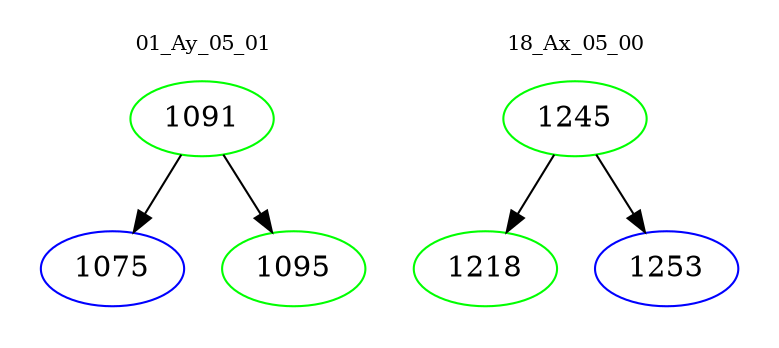 digraph{
subgraph cluster_0 {
color = white
label = "01_Ay_05_01";
fontsize=10;
T0_1091 [label="1091", color="green"]
T0_1091 -> T0_1075 [color="black"]
T0_1075 [label="1075", color="blue"]
T0_1091 -> T0_1095 [color="black"]
T0_1095 [label="1095", color="green"]
}
subgraph cluster_1 {
color = white
label = "18_Ax_05_00";
fontsize=10;
T1_1245 [label="1245", color="green"]
T1_1245 -> T1_1218 [color="black"]
T1_1218 [label="1218", color="green"]
T1_1245 -> T1_1253 [color="black"]
T1_1253 [label="1253", color="blue"]
}
}
